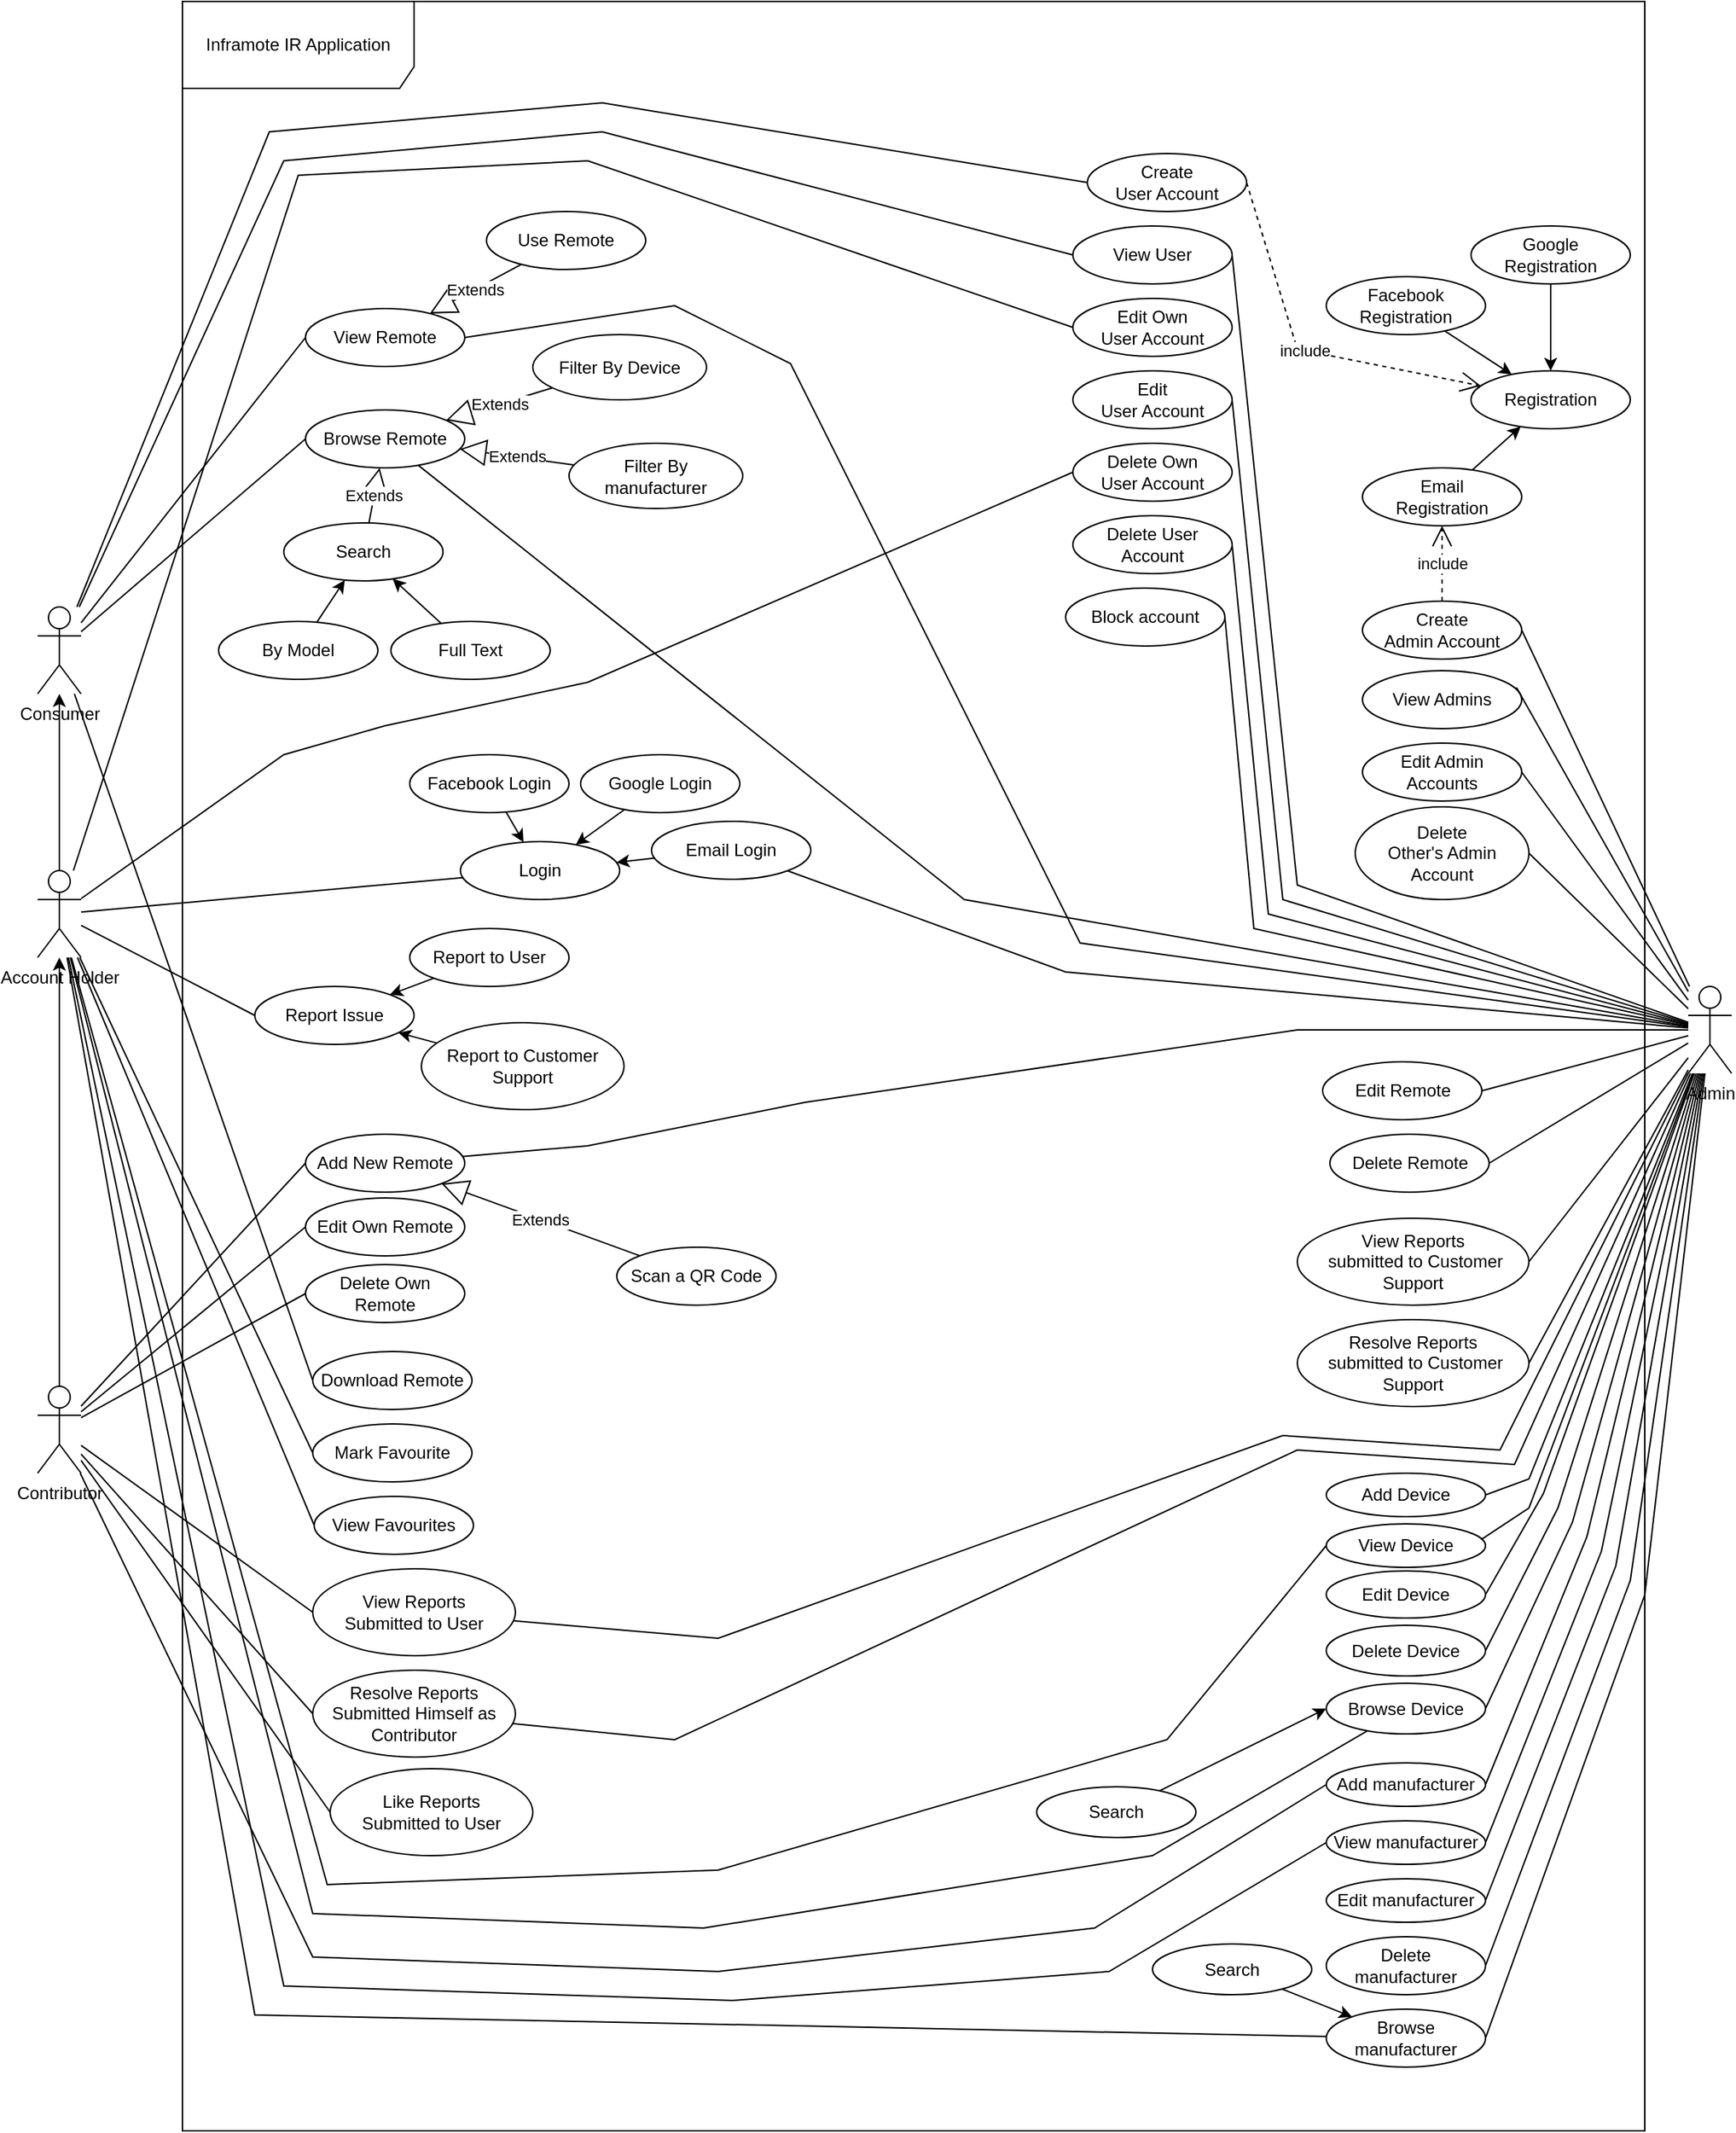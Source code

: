 <mxfile version="17.2.4" type="device"><diagram id="Ak3qt1Iv-iujcMh_apJ0" name="Use Case Diagram"><mxGraphModel dx="782" dy="1631" grid="1" gridSize="10" guides="1" tooltips="1" connect="1" arrows="1" fold="1" page="1" pageScale="1" pageWidth="850" pageHeight="1100" math="0" shadow="0"><root><mxCell id="0"/><mxCell id="1" parent="0"/><mxCell id="SDa2dwtAgqRwFm7PaFt_-41" value="Inframote IR Application" style="shape=umlFrame;whiteSpace=wrap;html=1;width=160;height=60;editable=0;movable=0;resizable=0;rotatable=0;deletable=0;connectable=0;" parent="1" vertex="1"><mxGeometry x="210" y="-590" width="1010" height="1470" as="geometry"/></mxCell><mxCell id="KiTU3vO_54sPhSNgnZaw-3" value="Account Holder" style="shape=umlActor;verticalLabelPosition=bottom;verticalAlign=top;html=1;movable=0;resizable=0;rotatable=0;deletable=0;editable=0;connectable=0;" parent="1" vertex="1"><mxGeometry x="110" y="10" width="30" height="60" as="geometry"/></mxCell><mxCell id="KiTU3vO_54sPhSNgnZaw-4" value="Admin" style="shape=umlActor;verticalLabelPosition=bottom;verticalAlign=top;html=1;movable=0;resizable=0;rotatable=0;deletable=0;editable=0;connectable=0;" parent="1" vertex="1"><mxGeometry x="1250" y="90" width="30" height="60" as="geometry"/></mxCell><mxCell id="KiTU3vO_54sPhSNgnZaw-7" value="Add New Remote" style="ellipse;whiteSpace=wrap;html=1;movable=0;resizable=0;rotatable=0;deletable=0;editable=0;connectable=0;" parent="1" vertex="1"><mxGeometry x="295" y="192" width="110" height="40" as="geometry"/></mxCell><mxCell id="9rrUKB7RTR3FsiN_rjx5-1" value="View Remote" style="ellipse;whiteSpace=wrap;html=1;movable=0;resizable=0;rotatable=0;deletable=0;editable=0;connectable=0;" parent="1" vertex="1"><mxGeometry x="295" y="-378" width="110" height="40" as="geometry"/></mxCell><mxCell id="9rrUKB7RTR3FsiN_rjx5-2" value="Report Issue" style="ellipse;whiteSpace=wrap;html=1;movable=0;resizable=0;rotatable=0;deletable=0;editable=0;connectable=0;" parent="1" vertex="1"><mxGeometry x="260" y="90" width="110" height="40" as="geometry"/></mxCell><mxCell id="9rrUKB7RTR3FsiN_rjx5-3" value="Delete Own Remote" style="ellipse;whiteSpace=wrap;html=1;movable=0;resizable=0;rotatable=0;deletable=0;editable=0;connectable=0;" parent="1" vertex="1"><mxGeometry x="295" y="282" width="110" height="40" as="geometry"/></mxCell><mxCell id="9rrUKB7RTR3FsiN_rjx5-4" value="Delete Remote" style="ellipse;whiteSpace=wrap;html=1;movable=0;resizable=0;rotatable=0;deletable=0;editable=0;connectable=0;" parent="1" vertex="1"><mxGeometry x="1002.5" y="192" width="110" height="40" as="geometry"/></mxCell><mxCell id="9rrUKB7RTR3FsiN_rjx5-5" style="edgeStyle=orthogonalEdgeStyle;rounded=0;orthogonalLoop=1;jettySize=auto;html=1;exitX=0.5;exitY=1;exitDx=0;exitDy=0;movable=0;resizable=0;rotatable=0;deletable=0;editable=0;connectable=0;" parent="1" source="9rrUKB7RTR3FsiN_rjx5-4" target="9rrUKB7RTR3FsiN_rjx5-4" edge="1"><mxGeometry relative="1" as="geometry"/></mxCell><mxCell id="9rrUKB7RTR3FsiN_rjx5-7" value="Edit Own Remote" style="ellipse;whiteSpace=wrap;html=1;movable=0;resizable=0;rotatable=0;deletable=0;editable=0;connectable=0;" parent="1" vertex="1"><mxGeometry x="295" y="236" width="110" height="40" as="geometry"/></mxCell><mxCell id="9rrUKB7RTR3FsiN_rjx5-9" value="Edit Remote" style="ellipse;whiteSpace=wrap;html=1;movable=0;resizable=0;rotatable=0;deletable=0;editable=0;connectable=0;" parent="1" vertex="1"><mxGeometry x="997.5" y="142" width="110" height="40" as="geometry"/></mxCell><mxCell id="9rrUKB7RTR3FsiN_rjx5-10" value="Browse Remote" style="ellipse;whiteSpace=wrap;html=1;movable=0;resizable=0;rotatable=0;deletable=0;editable=0;connectable=0;" parent="1" vertex="1"><mxGeometry x="295" y="-308" width="110" height="40" as="geometry"/></mxCell><mxCell id="9rrUKB7RTR3FsiN_rjx5-31" style="edgeStyle=orthogonalEdgeStyle;rounded=0;orthogonalLoop=1;jettySize=auto;html=1;" parent="1" edge="1"><mxGeometry relative="1" as="geometry"><mxPoint x="745" y="-120" as="sourcePoint"/></mxGeometry></mxCell><mxCell id="9rrUKB7RTR3FsiN_rjx5-32" style="edgeStyle=orthogonalEdgeStyle;rounded=0;orthogonalLoop=1;jettySize=auto;html=1;entryX=0.5;entryY=1;entryDx=0;entryDy=0;" parent="1" edge="1"><mxGeometry relative="1" as="geometry"><mxPoint x="745" y="-120" as="sourcePoint"/></mxGeometry></mxCell><mxCell id="9rrUKB7RTR3FsiN_rjx5-33" value="Login" style="ellipse;whiteSpace=wrap;html=1;movable=0;resizable=0;rotatable=0;deletable=0;editable=0;connectable=0;" parent="1" vertex="1"><mxGeometry x="402" y="-10" width="110" height="40" as="geometry"/></mxCell><mxCell id="9rrUKB7RTR3FsiN_rjx5-34" value="Google Login" style="ellipse;whiteSpace=wrap;html=1;movable=0;resizable=0;rotatable=0;deletable=0;editable=0;connectable=0;" parent="1" vertex="1"><mxGeometry x="485" y="-70" width="110" height="40" as="geometry"/></mxCell><mxCell id="9rrUKB7RTR3FsiN_rjx5-35" value="Email Login" style="ellipse;whiteSpace=wrap;html=1;movable=0;resizable=0;rotatable=0;deletable=0;editable=0;connectable=0;" parent="1" vertex="1"><mxGeometry x="534" y="-24" width="110" height="40" as="geometry"/></mxCell><mxCell id="9rrUKB7RTR3FsiN_rjx5-40" value="Facebook Login" style="ellipse;whiteSpace=wrap;html=1;movable=0;resizable=0;rotatable=0;deletable=0;editable=0;connectable=0;" parent="1" vertex="1"><mxGeometry x="367" y="-70" width="110" height="40" as="geometry"/></mxCell><mxCell id="9rrUKB7RTR3FsiN_rjx5-56" value="Registration" style="ellipse;whiteSpace=wrap;html=1;movable=0;resizable=0;rotatable=0;deletable=0;editable=0;connectable=0;" parent="1" vertex="1"><mxGeometry x="1100" y="-335" width="110" height="40" as="geometry"/></mxCell><mxCell id="9rrUKB7RTR3FsiN_rjx5-57" value="Google&lt;br&gt;Registration" style="ellipse;whiteSpace=wrap;html=1;movable=0;resizable=0;rotatable=0;deletable=0;editable=0;connectable=0;" parent="1" vertex="1"><mxGeometry x="1100" y="-435" width="110" height="40" as="geometry"/></mxCell><mxCell id="9rrUKB7RTR3FsiN_rjx5-58" value="Facebook Registration" style="ellipse;whiteSpace=wrap;html=1;movable=0;resizable=0;rotatable=0;deletable=0;editable=0;connectable=0;" parent="1" vertex="1"><mxGeometry x="1000" y="-400" width="110" height="40" as="geometry"/></mxCell><mxCell id="9rrUKB7RTR3FsiN_rjx5-59" value="Email&lt;br&gt;Registration" style="ellipse;whiteSpace=wrap;html=1;movable=0;resizable=0;rotatable=0;deletable=0;editable=0;connectable=0;" parent="1" vertex="1"><mxGeometry x="1025" y="-268" width="110" height="40" as="geometry"/></mxCell><mxCell id="9rrUKB7RTR3FsiN_rjx5-66" value="" style="endArrow=none;html=1;rounded=0;entryX=0;entryY=0.5;entryDx=0;entryDy=0;movable=0;resizable=0;rotatable=0;deletable=0;editable=0;connectable=0;" parent="1" source="SDa2dwtAgqRwFm7PaFt_-29" target="KiTU3vO_54sPhSNgnZaw-7" edge="1"><mxGeometry width="50" height="50" relative="1" as="geometry"><mxPoint x="220" y="90" as="sourcePoint"/><mxPoint x="300" y="150" as="targetPoint"/></mxGeometry></mxCell><mxCell id="9rrUKB7RTR3FsiN_rjx5-67" value="" style="endArrow=none;html=1;rounded=0;entryX=0;entryY=0.5;entryDx=0;entryDy=0;movable=0;resizable=0;rotatable=0;deletable=0;editable=0;connectable=0;" parent="1" source="SDa2dwtAgqRwFm7PaFt_-38" target="9rrUKB7RTR3FsiN_rjx5-1" edge="1"><mxGeometry width="50" height="50" relative="1" as="geometry"><mxPoint x="220" y="90" as="sourcePoint"/><mxPoint x="190" y="220" as="targetPoint"/></mxGeometry></mxCell><mxCell id="9rrUKB7RTR3FsiN_rjx5-68" value="" style="endArrow=none;html=1;rounded=0;entryX=0;entryY=0.5;entryDx=0;entryDy=0;movable=0;resizable=0;rotatable=0;deletable=0;editable=0;connectable=0;" parent="1" source="SDa2dwtAgqRwFm7PaFt_-29" target="9rrUKB7RTR3FsiN_rjx5-7" edge="1"><mxGeometry width="50" height="50" relative="1" as="geometry"><mxPoint x="220" y="90" as="sourcePoint"/><mxPoint x="210" y="230" as="targetPoint"/></mxGeometry></mxCell><mxCell id="9rrUKB7RTR3FsiN_rjx5-69" value="" style="endArrow=none;html=1;rounded=0;entryX=0;entryY=0.5;entryDx=0;entryDy=0;movable=0;resizable=0;rotatable=0;deletable=0;editable=0;connectable=0;" parent="1" source="SDa2dwtAgqRwFm7PaFt_-29" target="9rrUKB7RTR3FsiN_rjx5-3" edge="1"><mxGeometry width="50" height="50" relative="1" as="geometry"><mxPoint x="220" y="90" as="sourcePoint"/><mxPoint x="210" y="210" as="targetPoint"/></mxGeometry></mxCell><mxCell id="9rrUKB7RTR3FsiN_rjx5-70" value="" style="endArrow=none;html=1;rounded=0;exitX=0;exitY=0.5;exitDx=0;exitDy=0;movable=0;resizable=0;rotatable=0;deletable=0;editable=0;connectable=0;" parent="1" source="9rrUKB7RTR3FsiN_rjx5-2" target="KiTU3vO_54sPhSNgnZaw-3" edge="1"><mxGeometry width="50" height="50" relative="1" as="geometry"><mxPoint x="150" y="290" as="sourcePoint"/><mxPoint x="220" y="90" as="targetPoint"/></mxGeometry></mxCell><mxCell id="9rrUKB7RTR3FsiN_rjx5-71" value="" style="endArrow=none;html=1;rounded=0;exitX=0;exitY=0.5;exitDx=0;exitDy=0;movable=0;resizable=0;rotatable=0;deletable=0;editable=0;connectable=0;" parent="1" source="9rrUKB7RTR3FsiN_rjx5-10" target="SDa2dwtAgqRwFm7PaFt_-38" edge="1"><mxGeometry width="50" height="50" relative="1" as="geometry"><mxPoint x="170" y="350" as="sourcePoint"/><mxPoint x="140" y="-60" as="targetPoint"/></mxGeometry></mxCell><mxCell id="9rrUKB7RTR3FsiN_rjx5-74" value="Scan a QR Code" style="ellipse;whiteSpace=wrap;html=1;movable=0;resizable=0;rotatable=0;deletable=0;editable=0;connectable=0;" parent="1" vertex="1"><mxGeometry x="510" y="270" width="110" height="40" as="geometry"/></mxCell><mxCell id="9rrUKB7RTR3FsiN_rjx5-81" value="" style="endArrow=none;html=1;rounded=0;exitX=1;exitY=0.5;exitDx=0;exitDy=0;movable=0;resizable=0;rotatable=0;deletable=0;editable=0;connectable=0;" parent="1" source="9rrUKB7RTR3FsiN_rjx5-4" target="KiTU3vO_54sPhSNgnZaw-4" edge="1"><mxGeometry width="50" height="50" relative="1" as="geometry"><mxPoint x="1180" y="20" as="sourcePoint"/><mxPoint x="1210" y="120" as="targetPoint"/></mxGeometry></mxCell><mxCell id="9rrUKB7RTR3FsiN_rjx5-83" value="" style="endArrow=none;html=1;rounded=0;exitX=1;exitY=0.5;exitDx=0;exitDy=0;movable=0;resizable=0;rotatable=0;deletable=0;editable=0;connectable=0;" parent="1" source="9rrUKB7RTR3FsiN_rjx5-9" target="KiTU3vO_54sPhSNgnZaw-4" edge="1"><mxGeometry width="50" height="50" relative="1" as="geometry"><mxPoint x="1180" y="30" as="sourcePoint"/><mxPoint x="1210" y="120" as="targetPoint"/></mxGeometry></mxCell><mxCell id="9rrUKB7RTR3FsiN_rjx5-106" value="View Reports&lt;br&gt;&amp;nbsp;submitted to Customer Support" style="ellipse;whiteSpace=wrap;html=1;movable=0;resizable=0;rotatable=0;deletable=0;editable=0;connectable=0;" parent="1" vertex="1"><mxGeometry x="980" y="250" width="160" height="60" as="geometry"/></mxCell><mxCell id="9rrUKB7RTR3FsiN_rjx5-107" value="" style="endArrow=none;html=1;rounded=0;exitX=1;exitY=0.5;exitDx=0;exitDy=0;movable=0;resizable=0;rotatable=0;deletable=0;editable=0;connectable=0;" parent="1" source="9rrUKB7RTR3FsiN_rjx5-106" target="KiTU3vO_54sPhSNgnZaw-4" edge="1"><mxGeometry width="50" height="50" relative="1" as="geometry"><mxPoint x="1160" y="210" as="sourcePoint"/><mxPoint x="1210" y="120" as="targetPoint"/></mxGeometry></mxCell><mxCell id="9rrUKB7RTR3FsiN_rjx5-108" value="Download Remote" style="ellipse;whiteSpace=wrap;html=1;movable=0;resizable=0;rotatable=0;deletable=0;editable=0;connectable=0;" parent="1" vertex="1"><mxGeometry x="300" y="342" width="110" height="40" as="geometry"/></mxCell><mxCell id="9rrUKB7RTR3FsiN_rjx5-109" value="" style="endArrow=none;html=1;rounded=0;exitX=0;exitY=0.5;exitDx=0;exitDy=0;movable=0;resizable=0;rotatable=0;deletable=0;editable=0;connectable=0;" parent="1" source="9rrUKB7RTR3FsiN_rjx5-108" target="SDa2dwtAgqRwFm7PaFt_-38" edge="1"><mxGeometry width="50" height="50" relative="1" as="geometry"><mxPoint x="325.0" y="390.0" as="sourcePoint"/><mxPoint x="220" y="90" as="targetPoint"/></mxGeometry></mxCell><mxCell id="9rrUKB7RTR3FsiN_rjx5-111" value="" style="endArrow=none;html=1;rounded=0;movable=0;resizable=0;rotatable=0;deletable=0;editable=0;connectable=0;" parent="1" source="KiTU3vO_54sPhSNgnZaw-7" target="KiTU3vO_54sPhSNgnZaw-4" edge="1"><mxGeometry width="50" height="50" relative="1" as="geometry"><mxPoint x="520" y="70" as="sourcePoint"/><mxPoint x="1210" y="120" as="targetPoint"/><Array as="points"><mxPoint x="490" y="200"/><mxPoint x="640" y="170"/><mxPoint x="980" y="120"/></Array></mxGeometry></mxCell><mxCell id="9rrUKB7RTR3FsiN_rjx5-116" value="Report to User" style="ellipse;whiteSpace=wrap;html=1;movable=0;resizable=0;rotatable=0;deletable=0;editable=0;connectable=0;" parent="1" vertex="1"><mxGeometry x="367" y="50" width="110" height="40" as="geometry"/></mxCell><mxCell id="9rrUKB7RTR3FsiN_rjx5-117" value="Report to Customer Support" style="ellipse;whiteSpace=wrap;html=1;movable=0;resizable=0;rotatable=0;deletable=0;editable=0;connectable=0;" parent="1" vertex="1"><mxGeometry x="375" y="115" width="140" height="60" as="geometry"/></mxCell><mxCell id="9rrUKB7RTR3FsiN_rjx5-128" value="Mark Favourite" style="ellipse;whiteSpace=wrap;html=1;movable=0;resizable=0;rotatable=0;deletable=0;editable=0;connectable=0;" parent="1" vertex="1"><mxGeometry x="300" y="392" width="110" height="40" as="geometry"/></mxCell><mxCell id="9rrUKB7RTR3FsiN_rjx5-129" value="" style="endArrow=none;html=1;rounded=0;exitX=0;exitY=0.5;exitDx=0;exitDy=0;movable=0;resizable=0;rotatable=0;deletable=0;editable=0;connectable=0;" parent="1" source="9rrUKB7RTR3FsiN_rjx5-128" target="KiTU3vO_54sPhSNgnZaw-3" edge="1"><mxGeometry width="50" height="50" relative="1" as="geometry"><mxPoint x="170" y="280" as="sourcePoint"/><mxPoint x="220" y="90" as="targetPoint"/></mxGeometry></mxCell><mxCell id="9rrUKB7RTR3FsiN_rjx5-130" value="View Favourites" style="ellipse;whiteSpace=wrap;html=1;movable=0;resizable=0;rotatable=0;deletable=0;editable=0;connectable=0;" parent="1" vertex="1"><mxGeometry x="301" y="442" width="110" height="40" as="geometry"/></mxCell><mxCell id="9rrUKB7RTR3FsiN_rjx5-131" value="" style="endArrow=none;html=1;rounded=0;exitX=0;exitY=0.5;exitDx=0;exitDy=0;movable=0;resizable=0;rotatable=0;deletable=0;editable=0;connectable=0;" parent="1" source="9rrUKB7RTR3FsiN_rjx5-130" target="KiTU3vO_54sPhSNgnZaw-3" edge="1"><mxGeometry width="50" height="50" relative="1" as="geometry"><mxPoint x="325" y="490" as="sourcePoint"/><mxPoint x="220" y="90" as="targetPoint"/></mxGeometry></mxCell><mxCell id="9rrUKB7RTR3FsiN_rjx5-132" value="View Reports&lt;br&gt;Submitted to User" style="ellipse;whiteSpace=wrap;html=1;movable=0;resizable=0;rotatable=0;deletable=0;editable=0;connectable=0;" parent="1" vertex="1"><mxGeometry x="300" y="492" width="140" height="60" as="geometry"/></mxCell><mxCell id="9rrUKB7RTR3FsiN_rjx5-133" value="" style="endArrow=none;html=1;rounded=0;exitX=0;exitY=0.5;exitDx=0;exitDy=0;movable=0;resizable=0;rotatable=0;deletable=0;editable=0;connectable=0;" parent="1" source="9rrUKB7RTR3FsiN_rjx5-132" target="SDa2dwtAgqRwFm7PaFt_-29" edge="1"><mxGeometry width="50" height="50" relative="1" as="geometry"><mxPoint x="325.0" y="540" as="sourcePoint"/><mxPoint x="220" y="90" as="targetPoint"/></mxGeometry></mxCell><mxCell id="9rrUKB7RTR3FsiN_rjx5-134" value="Resolve Reports&lt;br&gt;Submitted Himself as Contributor" style="ellipse;whiteSpace=wrap;html=1;movable=0;resizable=0;rotatable=0;deletable=0;editable=0;connectable=0;" parent="1" vertex="1"><mxGeometry x="300" y="562" width="140" height="60" as="geometry"/></mxCell><mxCell id="9rrUKB7RTR3FsiN_rjx5-136" value="" style="endArrow=none;html=1;rounded=0;exitX=0;exitY=0.5;exitDx=0;exitDy=0;movable=0;resizable=0;rotatable=0;deletable=0;editable=0;connectable=0;" parent="1" source="9rrUKB7RTR3FsiN_rjx5-134" target="SDa2dwtAgqRwFm7PaFt_-29" edge="1"><mxGeometry width="50" height="50" relative="1" as="geometry"><mxPoint x="325.0" y="600" as="sourcePoint"/><mxPoint x="220" y="90" as="targetPoint"/></mxGeometry></mxCell><mxCell id="9rrUKB7RTR3FsiN_rjx5-137" value="Resolve Reports&lt;br&gt;&amp;nbsp;submitted to Customer Support" style="ellipse;whiteSpace=wrap;html=1;movable=0;resizable=0;rotatable=0;deletable=0;editable=0;connectable=0;" parent="1" vertex="1"><mxGeometry x="980" y="320" width="160" height="60" as="geometry"/></mxCell><mxCell id="9rrUKB7RTR3FsiN_rjx5-138" value="" style="endArrow=none;html=1;rounded=0;exitX=1;exitY=0.5;exitDx=0;exitDy=0;movable=0;resizable=0;rotatable=0;deletable=0;editable=0;connectable=0;" parent="1" source="9rrUKB7RTR3FsiN_rjx5-137" target="KiTU3vO_54sPhSNgnZaw-4" edge="1"><mxGeometry width="50" height="50" relative="1" as="geometry"><mxPoint x="1100" y="270" as="sourcePoint"/><mxPoint x="1210" y="120" as="targetPoint"/></mxGeometry></mxCell><mxCell id="9rrUKB7RTR3FsiN_rjx5-144" value="" style="endArrow=none;html=1;rounded=0;movable=0;resizable=0;rotatable=0;deletable=0;editable=0;connectable=0;" parent="1" source="9rrUKB7RTR3FsiN_rjx5-10" target="KiTU3vO_54sPhSNgnZaw-4" edge="1"><mxGeometry width="50" height="50" relative="1" as="geometry"><mxPoint x="575" y="350" as="sourcePoint"/><mxPoint x="1210" y="120" as="targetPoint"/><Array as="points"><mxPoint x="750" y="30"/></Array></mxGeometry></mxCell><mxCell id="9rrUKB7RTR3FsiN_rjx5-145" value="Add Device" style="ellipse;whiteSpace=wrap;html=1;movable=0;resizable=0;rotatable=0;deletable=0;editable=0;connectable=0;" parent="1" vertex="1"><mxGeometry x="1000" y="426" width="110" height="30" as="geometry"/></mxCell><mxCell id="9rrUKB7RTR3FsiN_rjx5-146" value="Edit Device" style="ellipse;whiteSpace=wrap;html=1;movable=0;resizable=0;rotatable=0;deletable=0;editable=0;connectable=0;" parent="1" vertex="1"><mxGeometry x="1000" y="493.5" width="110" height="32.5" as="geometry"/></mxCell><mxCell id="9rrUKB7RTR3FsiN_rjx5-147" value="&lt;span&gt;Delete Device&lt;/span&gt;" style="ellipse;whiteSpace=wrap;html=1;movable=0;resizable=0;rotatable=0;deletable=0;editable=0;connectable=0;" parent="1" vertex="1"><mxGeometry x="1000" y="531" width="110" height="35" as="geometry"/></mxCell><mxCell id="9rrUKB7RTR3FsiN_rjx5-148" value="Browse Device" style="ellipse;whiteSpace=wrap;html=1;movable=0;resizable=0;rotatable=0;deletable=0;editable=0;connectable=0;" parent="1" vertex="1"><mxGeometry x="1000" y="571" width="110" height="35" as="geometry"/></mxCell><mxCell id="9rrUKB7RTR3FsiN_rjx5-149" value="" style="endArrow=none;html=1;rounded=0;exitX=1;exitY=0.5;exitDx=0;exitDy=0;movable=0;resizable=0;rotatable=0;deletable=0;editable=0;connectable=0;" parent="1" source="9rrUKB7RTR3FsiN_rjx5-145" target="KiTU3vO_54sPhSNgnZaw-4" edge="1"><mxGeometry width="50" height="50" relative="1" as="geometry"><mxPoint x="1190" y="510" as="sourcePoint"/><mxPoint x="1210" y="120" as="targetPoint"/><Array as="points"><mxPoint x="1140" y="430"/></Array></mxGeometry></mxCell><mxCell id="9rrUKB7RTR3FsiN_rjx5-152" value="" style="endArrow=none;html=1;rounded=0;exitX=1;exitY=0.5;exitDx=0;exitDy=0;movable=0;resizable=0;rotatable=0;deletable=0;editable=0;connectable=0;" parent="1" source="9rrUKB7RTR3FsiN_rjx5-146" target="KiTU3vO_54sPhSNgnZaw-4" edge="1"><mxGeometry width="50" height="50" relative="1" as="geometry"><mxPoint x="1170" y="470" as="sourcePoint"/><mxPoint x="1210" y="120" as="targetPoint"/><Array as="points"><mxPoint x="1150" y="440"/></Array></mxGeometry></mxCell><mxCell id="9rrUKB7RTR3FsiN_rjx5-153" value="" style="endArrow=none;html=1;rounded=0;exitX=1;exitY=0.5;exitDx=0;exitDy=0;movable=0;resizable=0;rotatable=0;deletable=0;editable=0;connectable=0;" parent="1" source="9rrUKB7RTR3FsiN_rjx5-147" target="KiTU3vO_54sPhSNgnZaw-4" edge="1"><mxGeometry width="50" height="50" relative="1" as="geometry"><mxPoint x="1220" y="380" as="sourcePoint"/><mxPoint x="1210" y="120" as="targetPoint"/><Array as="points"><mxPoint x="1160" y="450"/></Array></mxGeometry></mxCell><mxCell id="9rrUKB7RTR3FsiN_rjx5-154" value="" style="endArrow=none;html=1;rounded=0;exitX=1;exitY=0.5;exitDx=0;exitDy=0;movable=0;resizable=0;rotatable=0;deletable=0;editable=0;connectable=0;" parent="1" source="9rrUKB7RTR3FsiN_rjx5-148" target="KiTU3vO_54sPhSNgnZaw-4" edge="1"><mxGeometry width="50" height="50" relative="1" as="geometry"><mxPoint x="1240" y="450" as="sourcePoint"/><mxPoint x="1210" y="120" as="targetPoint"/><Array as="points"><mxPoint x="1170" y="460"/></Array></mxGeometry></mxCell><mxCell id="9rrUKB7RTR3FsiN_rjx5-155" value="Browse&lt;br&gt;manufacturer" style="ellipse;whiteSpace=wrap;html=1;movable=0;resizable=0;rotatable=0;deletable=0;editable=0;connectable=0;" parent="1" vertex="1"><mxGeometry x="1000" y="796" width="110" height="40" as="geometry"/></mxCell><mxCell id="9rrUKB7RTR3FsiN_rjx5-156" value="Delete&lt;br&gt;manufacturer" style="ellipse;whiteSpace=wrap;html=1;movable=0;resizable=0;rotatable=0;deletable=0;editable=0;connectable=0;" parent="1" vertex="1"><mxGeometry x="1000" y="746" width="110" height="40" as="geometry"/></mxCell><mxCell id="9rrUKB7RTR3FsiN_rjx5-157" value="Edit&amp;nbsp;manufacturer" style="ellipse;whiteSpace=wrap;html=1;movable=0;resizable=0;rotatable=0;deletable=0;editable=0;connectable=0;" parent="1" vertex="1"><mxGeometry x="1000" y="706" width="110" height="30" as="geometry"/></mxCell><mxCell id="9rrUKB7RTR3FsiN_rjx5-158" value="Add&amp;nbsp;manufacturer" style="ellipse;whiteSpace=wrap;html=1;movable=0;resizable=0;rotatable=0;deletable=0;editable=0;connectable=0;" parent="1" vertex="1"><mxGeometry x="1000" y="626" width="110" height="30" as="geometry"/></mxCell><mxCell id="9rrUKB7RTR3FsiN_rjx5-159" value="" style="endArrow=none;html=1;rounded=0;exitX=1;exitY=0.5;exitDx=0;exitDy=0;movable=0;resizable=0;rotatable=0;deletable=0;editable=0;connectable=0;" parent="1" source="9rrUKB7RTR3FsiN_rjx5-158" target="KiTU3vO_54sPhSNgnZaw-4" edge="1"><mxGeometry width="50" height="50" relative="1" as="geometry"><mxPoint x="1120.66" y="641.8" as="sourcePoint"/><mxPoint x="1210" y="120" as="targetPoint"/><Array as="points"><mxPoint x="1180" y="470"/></Array></mxGeometry></mxCell><mxCell id="9rrUKB7RTR3FsiN_rjx5-160" value="" style="endArrow=none;html=1;rounded=0;exitX=1;exitY=0.5;exitDx=0;exitDy=0;movable=0;resizable=0;rotatable=0;deletable=0;editable=0;connectable=0;" parent="1" source="9rrUKB7RTR3FsiN_rjx5-157" target="KiTU3vO_54sPhSNgnZaw-4" edge="1"><mxGeometry width="50" height="50" relative="1" as="geometry"><mxPoint x="1120" y="690" as="sourcePoint"/><mxPoint x="1210" y="120" as="targetPoint"/><Array as="points"><mxPoint x="1200" y="490"/></Array></mxGeometry></mxCell><mxCell id="9rrUKB7RTR3FsiN_rjx5-161" value="" style="endArrow=none;html=1;rounded=0;exitX=1;exitY=0.5;exitDx=0;exitDy=0;movable=0;resizable=0;rotatable=0;deletable=0;editable=0;connectable=0;" parent="1" source="9rrUKB7RTR3FsiN_rjx5-156" target="KiTU3vO_54sPhSNgnZaw-4" edge="1"><mxGeometry width="50" height="50" relative="1" as="geometry"><mxPoint x="1120" y="740" as="sourcePoint"/><mxPoint x="1210" y="120" as="targetPoint"/><Array as="points"><mxPoint x="1210" y="500"/></Array></mxGeometry></mxCell><mxCell id="9rrUKB7RTR3FsiN_rjx5-162" value="" style="endArrow=none;html=1;rounded=0;exitX=1;exitY=0.5;exitDx=0;exitDy=0;movable=0;resizable=0;rotatable=0;deletable=0;editable=0;connectable=0;" parent="1" source="9rrUKB7RTR3FsiN_rjx5-155" target="KiTU3vO_54sPhSNgnZaw-4" edge="1"><mxGeometry width="50" height="50" relative="1" as="geometry"><mxPoint x="1120" y="790" as="sourcePoint"/><mxPoint x="1210" y="120" as="targetPoint"/><Array as="points"><mxPoint x="1220" y="510"/></Array></mxGeometry></mxCell><mxCell id="9rrUKB7RTR3FsiN_rjx5-163" value="" style="endArrow=none;html=1;rounded=0;movable=0;resizable=0;rotatable=0;deletable=0;editable=0;connectable=0;" parent="1" source="9rrUKB7RTR3FsiN_rjx5-148" target="KiTU3vO_54sPhSNgnZaw-3" edge="1"><mxGeometry width="50" height="50" relative="1" as="geometry"><mxPoint x="1010" y="623" as="sourcePoint"/><mxPoint x="220" y="90" as="targetPoint"/><Array as="points"><mxPoint x="880" y="690"/><mxPoint x="570" y="740"/><mxPoint x="300" y="730"/></Array></mxGeometry></mxCell><mxCell id="9rrUKB7RTR3FsiN_rjx5-164" value="" style="endArrow=none;html=1;rounded=0;exitX=0;exitY=0.5;exitDx=0;exitDy=0;movable=0;resizable=0;rotatable=0;deletable=0;editable=0;connectable=0;" parent="1" source="9rrUKB7RTR3FsiN_rjx5-158" target="SDa2dwtAgqRwFm7PaFt_-29" edge="1"><mxGeometry width="50" height="50" relative="1" as="geometry"><mxPoint x="70" y="440" as="sourcePoint"/><mxPoint x="220" y="90" as="targetPoint"/><Array as="points"><mxPoint x="840" y="740"/><mxPoint x="580" y="770"/><mxPoint x="300" y="760"/></Array></mxGeometry></mxCell><mxCell id="9rrUKB7RTR3FsiN_rjx5-165" value="Filter By Device" style="ellipse;whiteSpace=wrap;html=1;movable=0;resizable=0;rotatable=0;deletable=0;editable=0;connectable=0;" parent="1" vertex="1"><mxGeometry x="452" y="-360" width="120" height="45" as="geometry"/></mxCell><mxCell id="9rrUKB7RTR3FsiN_rjx5-166" value="Filter By&lt;br&gt;manufacturer" style="ellipse;whiteSpace=wrap;html=1;movable=0;resizable=0;rotatable=0;deletable=0;editable=0;connectable=0;" parent="1" vertex="1"><mxGeometry x="477" y="-285" width="120" height="45" as="geometry"/></mxCell><mxCell id="9rrUKB7RTR3FsiN_rjx5-182" value="" style="endArrow=none;html=1;rounded=0;movable=0;resizable=0;rotatable=0;deletable=0;editable=0;connectable=0;" parent="1" source="9rrUKB7RTR3FsiN_rjx5-155" target="KiTU3vO_54sPhSNgnZaw-3" edge="1"><mxGeometry width="50" height="50" relative="1" as="geometry"><mxPoint x="1021.388" y="702.186" as="sourcePoint"/><mxPoint x="220" y="90" as="targetPoint"/><Array as="points"><mxPoint x="260" y="800"/></Array></mxGeometry></mxCell><mxCell id="9rrUKB7RTR3FsiN_rjx5-184" value="Use Remote" style="ellipse;whiteSpace=wrap;html=1;movable=0;resizable=0;rotatable=0;deletable=0;editable=0;connectable=0;" parent="1" vertex="1"><mxGeometry x="420" y="-445" width="110" height="40" as="geometry"/></mxCell><mxCell id="9rrUKB7RTR3FsiN_rjx5-185" value="Extends" style="endArrow=block;endSize=16;endFill=0;html=1;rounded=0;movable=0;resizable=0;rotatable=0;deletable=0;editable=0;connectable=0;" parent="1" source="9rrUKB7RTR3FsiN_rjx5-184" target="9rrUKB7RTR3FsiN_rjx5-1" edge="1"><mxGeometry width="160" relative="1" as="geometry"><mxPoint x="510" y="220" as="sourcePoint"/><mxPoint x="670" y="220" as="targetPoint"/></mxGeometry></mxCell><mxCell id="9rrUKB7RTR3FsiN_rjx5-186" value="View Device" style="ellipse;whiteSpace=wrap;html=1;movable=0;resizable=0;rotatable=0;deletable=0;editable=0;connectable=0;" parent="1" vertex="1"><mxGeometry x="1000" y="461" width="110" height="30" as="geometry"/></mxCell><mxCell id="9rrUKB7RTR3FsiN_rjx5-187" value="" style="endArrow=none;html=1;rounded=0;exitX=0.973;exitY=0.36;exitDx=0;exitDy=0;exitPerimeter=0;movable=0;resizable=0;rotatable=0;deletable=0;editable=0;connectable=0;" parent="1" source="9rrUKB7RTR3FsiN_rjx5-186" target="KiTU3vO_54sPhSNgnZaw-4" edge="1"><mxGeometry width="50" height="50" relative="1" as="geometry"><mxPoint x="1120.0" y="543.75" as="sourcePoint"/><mxPoint x="1210" y="120" as="targetPoint"/><Array as="points"><mxPoint x="1140" y="450"/></Array></mxGeometry></mxCell><mxCell id="9rrUKB7RTR3FsiN_rjx5-188" value="View&amp;nbsp;manufacturer" style="ellipse;whiteSpace=wrap;html=1;movable=0;resizable=0;rotatable=0;deletable=0;editable=0;connectable=0;" parent="1" vertex="1"><mxGeometry x="1000" y="666" width="110" height="30" as="geometry"/></mxCell><mxCell id="9rrUKB7RTR3FsiN_rjx5-189" value="" style="endArrow=none;html=1;rounded=0;exitX=1;exitY=0.5;exitDx=0;exitDy=0;movable=0;resizable=0;rotatable=0;deletable=0;editable=0;connectable=0;" parent="1" source="9rrUKB7RTR3FsiN_rjx5-188" target="KiTU3vO_54sPhSNgnZaw-4" edge="1"><mxGeometry width="50" height="50" relative="1" as="geometry"><mxPoint x="1120" y="675" as="sourcePoint"/><mxPoint x="1210" y="120" as="targetPoint"/><Array as="points"><mxPoint x="1190" y="480"/></Array></mxGeometry></mxCell><mxCell id="9rrUKB7RTR3FsiN_rjx5-190" value="" style="endArrow=none;html=1;rounded=0;exitX=0;exitY=0.5;exitDx=0;exitDy=0;movable=0;resizable=0;rotatable=0;deletable=0;editable=0;connectable=0;" parent="1" source="9rrUKB7RTR3FsiN_rjx5-188" target="KiTU3vO_54sPhSNgnZaw-3" edge="1"><mxGeometry width="50" height="50" relative="1" as="geometry"><mxPoint x="1000" y="705" as="sourcePoint"/><mxPoint x="220" y="90" as="targetPoint"/><Array as="points"><mxPoint x="850" y="770"/><mxPoint x="590" y="790"/><mxPoint x="280" y="780"/></Array></mxGeometry></mxCell><mxCell id="9rrUKB7RTR3FsiN_rjx5-191" value="" style="endArrow=none;html=1;rounded=0;exitX=0;exitY=0.5;exitDx=0;exitDy=0;movable=0;resizable=0;rotatable=0;deletable=0;editable=0;connectable=0;" parent="1" source="9rrUKB7RTR3FsiN_rjx5-186" target="KiTU3vO_54sPhSNgnZaw-3" edge="1"><mxGeometry width="50" height="50" relative="1" as="geometry"><mxPoint x="1032.771" y="636.681" as="sourcePoint"/><mxPoint x="220" y="90" as="targetPoint"/><Array as="points"><mxPoint x="890" y="610"/><mxPoint x="580" y="700"/><mxPoint x="310" y="710"/></Array></mxGeometry></mxCell><mxCell id="9rrUKB7RTR3FsiN_rjx5-194" value="Create&lt;br&gt;User Account" style="ellipse;whiteSpace=wrap;html=1;movable=0;resizable=0;rotatable=0;deletable=0;editable=0;connectable=0;" parent="1" vertex="1"><mxGeometry x="835" y="-485" width="110" height="40" as="geometry"/></mxCell><mxCell id="9rrUKB7RTR3FsiN_rjx5-195" value="View User" style="ellipse;whiteSpace=wrap;html=1;movable=0;resizable=0;rotatable=0;deletable=0;editable=0;connectable=0;" parent="1" vertex="1"><mxGeometry x="825" y="-435" width="110" height="40" as="geometry"/></mxCell><mxCell id="9rrUKB7RTR3FsiN_rjx5-196" value="Delete Own&lt;br&gt;User Account" style="ellipse;whiteSpace=wrap;html=1;movable=0;resizable=0;rotatable=0;deletable=0;editable=0;connectable=0;" parent="1" vertex="1"><mxGeometry x="825" y="-285" width="110" height="40" as="geometry"/></mxCell><mxCell id="9rrUKB7RTR3FsiN_rjx5-197" value="Delete User Account" style="ellipse;whiteSpace=wrap;html=1;movable=0;resizable=0;rotatable=0;deletable=0;editable=0;connectable=0;" parent="1" vertex="1"><mxGeometry x="825" y="-235" width="110" height="40" as="geometry"/></mxCell><mxCell id="9rrUKB7RTR3FsiN_rjx5-198" value="Create&lt;br&gt;Admin Account" style="ellipse;whiteSpace=wrap;html=1;movable=0;resizable=0;rotatable=0;deletable=0;editable=0;connectable=0;" parent="1" vertex="1"><mxGeometry x="1025" y="-176" width="110" height="40" as="geometry"/></mxCell><mxCell id="9rrUKB7RTR3FsiN_rjx5-199" value="View Admins" style="ellipse;whiteSpace=wrap;html=1;movable=0;resizable=0;rotatable=0;deletable=0;editable=0;connectable=0;" parent="1" vertex="1"><mxGeometry x="1025" y="-128" width="110" height="40" as="geometry"/></mxCell><mxCell id="9rrUKB7RTR3FsiN_rjx5-200" value="Delete&lt;br&gt;Other's Admin&lt;br&gt;Account" style="ellipse;whiteSpace=wrap;html=1;movable=0;resizable=0;rotatable=0;deletable=0;editable=0;connectable=0;" parent="1" vertex="1"><mxGeometry x="1020" y="-34" width="120" height="64" as="geometry"/></mxCell><mxCell id="9rrUKB7RTR3FsiN_rjx5-201" value="Edit Admin&lt;br&gt;Accounts" style="ellipse;whiteSpace=wrap;html=1;movable=0;resizable=0;rotatable=0;deletable=0;editable=0;connectable=0;" parent="1" vertex="1"><mxGeometry x="1025" y="-78" width="110" height="40" as="geometry"/></mxCell><mxCell id="9rrUKB7RTR3FsiN_rjx5-202" value="Edit Own &lt;br&gt;User Account" style="ellipse;whiteSpace=wrap;html=1;movable=0;resizable=0;rotatable=0;deletable=0;editable=0;connectable=0;" parent="1" vertex="1"><mxGeometry x="825" y="-385" width="110" height="40" as="geometry"/></mxCell><mxCell id="9rrUKB7RTR3FsiN_rjx5-203" value="Edit &lt;br&gt;User Account" style="ellipse;whiteSpace=wrap;html=1;movable=0;resizable=0;rotatable=0;deletable=0;editable=0;connectable=0;" parent="1" vertex="1"><mxGeometry x="825" y="-335" width="110" height="40" as="geometry"/></mxCell><mxCell id="9rrUKB7RTR3FsiN_rjx5-205" value="include" style="endArrow=open;endSize=12;dashed=1;html=1;rounded=0;exitX=1;exitY=0.5;exitDx=0;exitDy=0;movable=0;resizable=0;rotatable=0;deletable=0;editable=0;connectable=0;" parent="1" source="9rrUKB7RTR3FsiN_rjx5-194" target="9rrUKB7RTR3FsiN_rjx5-56" edge="1"><mxGeometry width="160" relative="1" as="geometry"><mxPoint x="810" y="-320" as="sourcePoint"/><mxPoint x="970" y="-320" as="targetPoint"/><Array as="points"><mxPoint x="980" y="-350"/></Array></mxGeometry></mxCell><mxCell id="9rrUKB7RTR3FsiN_rjx5-206" value="include" style="endArrow=open;endSize=12;dashed=1;html=1;rounded=0;movable=0;resizable=0;rotatable=0;deletable=0;editable=0;connectable=0;" parent="1" source="9rrUKB7RTR3FsiN_rjx5-198" target="9rrUKB7RTR3FsiN_rjx5-59" edge="1"><mxGeometry width="160" relative="1" as="geometry"><mxPoint x="783.636" y="-435.766" as="sourcePoint"/><mxPoint x="911.642" y="-324.851" as="targetPoint"/></mxGeometry></mxCell><mxCell id="9rrUKB7RTR3FsiN_rjx5-208" value="" style="endArrow=none;html=1;rounded=0;movable=0;resizable=0;rotatable=0;deletable=0;editable=0;connectable=0;" parent="1" source="9rrUKB7RTR3FsiN_rjx5-35" target="KiTU3vO_54sPhSNgnZaw-4" edge="1"><mxGeometry width="50" height="50" relative="1" as="geometry"><mxPoint x="940" y="50" as="sourcePoint"/><mxPoint x="1210" y="120" as="targetPoint"/><Array as="points"><mxPoint x="820" y="80"/></Array></mxGeometry></mxCell><mxCell id="9rrUKB7RTR3FsiN_rjx5-209" value="" style="endArrow=none;html=1;rounded=0;movable=0;resizable=0;rotatable=0;deletable=0;editable=0;connectable=0;" parent="1" source="KiTU3vO_54sPhSNgnZaw-3" target="9rrUKB7RTR3FsiN_rjx5-33" edge="1"><mxGeometry width="50" height="50" relative="1" as="geometry"><mxPoint x="220" y="90" as="sourcePoint"/><mxPoint x="290" y="-130" as="targetPoint"/></mxGeometry></mxCell><mxCell id="9rrUKB7RTR3FsiN_rjx5-210" value="" style="endArrow=none;html=1;rounded=0;entryX=0;entryY=0.5;entryDx=0;entryDy=0;movable=0;resizable=0;rotatable=0;deletable=0;editable=0;connectable=0;" parent="1" source="KiTU3vO_54sPhSNgnZaw-3" target="9rrUKB7RTR3FsiN_rjx5-202" edge="1"><mxGeometry width="50" height="50" relative="1" as="geometry"><mxPoint x="220" y="91.27" as="sourcePoint"/><mxPoint x="390" y="-270" as="targetPoint"/><Array as="points"><mxPoint x="290" y="-470"/><mxPoint x="490" y="-480"/></Array></mxGeometry></mxCell><mxCell id="9rrUKB7RTR3FsiN_rjx5-211" value="" style="endArrow=none;html=1;rounded=0;entryX=0;entryY=0.5;entryDx=0;entryDy=0;movable=0;resizable=0;rotatable=0;deletable=0;editable=0;connectable=0;" parent="1" source="KiTU3vO_54sPhSNgnZaw-3" target="9rrUKB7RTR3FsiN_rjx5-196" edge="1"><mxGeometry width="50" height="50" relative="1" as="geometry"><mxPoint x="220" y="90" as="sourcePoint"/><mxPoint x="490" y="-110" as="targetPoint"/><Array as="points"><mxPoint x="280" y="-70"/><mxPoint x="350" y="-90"/><mxPoint x="490" y="-120"/></Array></mxGeometry></mxCell><mxCell id="9rrUKB7RTR3FsiN_rjx5-212" value="" style="endArrow=none;html=1;rounded=0;entryX=1;entryY=0.5;entryDx=0;entryDy=0;movable=0;resizable=0;rotatable=0;deletable=0;editable=0;connectable=0;" parent="1" source="KiTU3vO_54sPhSNgnZaw-4" target="9rrUKB7RTR3FsiN_rjx5-198" edge="1"><mxGeometry width="50" height="50" relative="1" as="geometry"><mxPoint x="1210" y="120" as="sourcePoint"/><mxPoint x="1150" y="-60" as="targetPoint"/></mxGeometry></mxCell><mxCell id="9rrUKB7RTR3FsiN_rjx5-213" value="" style="endArrow=none;html=1;rounded=0;entryX=0.967;entryY=0.29;entryDx=0;entryDy=0;entryPerimeter=0;movable=0;resizable=0;rotatable=0;deletable=0;editable=0;connectable=0;" parent="1" source="KiTU3vO_54sPhSNgnZaw-4" target="9rrUKB7RTR3FsiN_rjx5-199" edge="1"><mxGeometry width="50" height="50" relative="1" as="geometry"><mxPoint x="1210" y="120" as="sourcePoint"/><mxPoint x="1250" y="-170" as="targetPoint"/></mxGeometry></mxCell><mxCell id="9rrUKB7RTR3FsiN_rjx5-214" value="" style="endArrow=none;html=1;rounded=0;entryX=1;entryY=0.5;entryDx=0;entryDy=0;movable=0;resizable=0;rotatable=0;deletable=0;editable=0;connectable=0;" parent="1" source="KiTU3vO_54sPhSNgnZaw-4" target="9rrUKB7RTR3FsiN_rjx5-201" edge="1"><mxGeometry width="50" height="50" relative="1" as="geometry"><mxPoint x="1210" y="120.635" as="sourcePoint"/><mxPoint x="1320" y="-230" as="targetPoint"/></mxGeometry></mxCell><mxCell id="9rrUKB7RTR3FsiN_rjx5-215" value="" style="endArrow=none;html=1;rounded=0;entryX=1;entryY=0.5;entryDx=0;entryDy=0;movable=0;resizable=0;rotatable=0;deletable=0;editable=0;connectable=0;" parent="1" source="KiTU3vO_54sPhSNgnZaw-4" target="9rrUKB7RTR3FsiN_rjx5-200" edge="1"><mxGeometry width="50" height="50" relative="1" as="geometry"><mxPoint x="1210" y="120" as="sourcePoint"/><mxPoint x="1250" y="-210" as="targetPoint"/></mxGeometry></mxCell><mxCell id="9rrUKB7RTR3FsiN_rjx5-216" value="" style="endArrow=none;html=1;rounded=0;entryX=1;entryY=0.5;entryDx=0;entryDy=0;movable=0;resizable=0;rotatable=0;deletable=0;editable=0;connectable=0;" parent="1" source="KiTU3vO_54sPhSNgnZaw-4" target="9rrUKB7RTR3FsiN_rjx5-197" edge="1"><mxGeometry width="50" height="50" relative="1" as="geometry"><mxPoint x="1210" y="120" as="sourcePoint"/><mxPoint x="1180" y="-160" as="targetPoint"/><Array as="points"><mxPoint x="960" y="40"/></Array></mxGeometry></mxCell><mxCell id="9rrUKB7RTR3FsiN_rjx5-217" value="" style="endArrow=none;html=1;rounded=0;exitX=1;exitY=0.5;exitDx=0;exitDy=0;movable=0;resizable=0;rotatable=0;deletable=0;editable=0;connectable=0;" parent="1" source="9rrUKB7RTR3FsiN_rjx5-203" target="KiTU3vO_54sPhSNgnZaw-4" edge="1"><mxGeometry width="50" height="50" relative="1" as="geometry"><mxPoint x="950" y="20" as="sourcePoint"/><mxPoint x="1210" y="120" as="targetPoint"/><Array as="points"><mxPoint x="970" y="30"/></Array></mxGeometry></mxCell><mxCell id="Jn-C0AaqMeGfq4gtF5QP-1" value="" style="endArrow=none;html=1;rounded=0;exitX=1;exitY=0.5;exitDx=0;exitDy=0;movable=0;resizable=0;rotatable=0;deletable=0;editable=0;connectable=0;" parent="1" source="9rrUKB7RTR3FsiN_rjx5-195" target="KiTU3vO_54sPhSNgnZaw-4" edge="1"><mxGeometry width="50" height="50" relative="1" as="geometry"><mxPoint x="800" y="-356" as="sourcePoint"/><mxPoint x="1210" y="120" as="targetPoint"/><Array as="points"><mxPoint x="980" y="20"/></Array></mxGeometry></mxCell><mxCell id="Jn-C0AaqMeGfq4gtF5QP-2" value="" style="endArrow=none;html=1;rounded=0;entryX=0;entryY=0.5;entryDx=0;entryDy=0;movable=0;resizable=0;rotatable=0;deletable=0;editable=0;connectable=0;" parent="1" source="SDa2dwtAgqRwFm7PaFt_-38" target="9rrUKB7RTR3FsiN_rjx5-195" edge="1"><mxGeometry width="50" height="50" relative="1" as="geometry"><mxPoint x="220" y="90" as="sourcePoint"/><mxPoint x="690" y="-356" as="targetPoint"/><Array as="points"><mxPoint x="280" y="-480"/><mxPoint x="500" y="-500"/></Array></mxGeometry></mxCell><mxCell id="Jn-C0AaqMeGfq4gtF5QP-9" value="Extends" style="endArrow=block;endSize=16;endFill=0;html=1;rounded=0;movable=0;resizable=0;rotatable=0;deletable=0;editable=0;connectable=0;" parent="1" source="9rrUKB7RTR3FsiN_rjx5-74" target="KiTU3vO_54sPhSNgnZaw-7" edge="1"><mxGeometry width="160" relative="1" as="geometry"><mxPoint x="490.0" y="110.0" as="sourcePoint"/><mxPoint x="417.555" y="73.106" as="targetPoint"/></mxGeometry></mxCell><mxCell id="Jn-C0AaqMeGfq4gtF5QP-12" value="" style="endArrow=none;html=1;rounded=0;exitX=1;exitY=0.5;exitDx=0;exitDy=0;movable=0;resizable=0;rotatable=0;deletable=0;editable=0;connectable=0;" parent="1" source="9rrUKB7RTR3FsiN_rjx5-1" target="KiTU3vO_54sPhSNgnZaw-4" edge="1"><mxGeometry width="50" height="50" relative="1" as="geometry"><mxPoint x="600" y="190" as="sourcePoint"/><mxPoint x="1210" y="120" as="targetPoint"/><Array as="points"><mxPoint x="550" y="-380"/><mxPoint x="630" y="-340"/><mxPoint x="830" y="60"/></Array></mxGeometry></mxCell><mxCell id="Jn-C0AaqMeGfq4gtF5QP-16" value="" style="endArrow=none;html=1;rounded=0;movable=0;resizable=0;rotatable=0;deletable=0;editable=0;connectable=0;" parent="1" source="9rrUKB7RTR3FsiN_rjx5-132" target="KiTU3vO_54sPhSNgnZaw-4" edge="1"><mxGeometry width="50" height="50" relative="1" as="geometry"><mxPoint x="435.0" y="390" as="sourcePoint"/><mxPoint x="1210" y="120" as="targetPoint"/><Array as="points"><mxPoint x="580" y="540"/><mxPoint x="970" y="400"/><mxPoint x="1120" y="410"/></Array></mxGeometry></mxCell><mxCell id="Jn-C0AaqMeGfq4gtF5QP-17" value="" style="endArrow=none;html=1;rounded=0;movable=0;resizable=0;rotatable=0;deletable=0;editable=0;connectable=0;" parent="1" source="9rrUKB7RTR3FsiN_rjx5-134" target="KiTU3vO_54sPhSNgnZaw-4" edge="1"><mxGeometry width="50" height="50" relative="1" as="geometry"><mxPoint x="455.928" y="614.77" as="sourcePoint"/><mxPoint x="1210" y="120" as="targetPoint"/><Array as="points"><mxPoint x="550" y="610"/><mxPoint x="980" y="410"/><mxPoint x="1130" y="420"/></Array></mxGeometry></mxCell><mxCell id="fo6r4gsCoOk9ciDriWml-2" value="Block account" style="ellipse;whiteSpace=wrap;html=1;movable=0;resizable=0;rotatable=0;deletable=0;editable=0;connectable=0;" parent="1" vertex="1"><mxGeometry x="820" y="-185" width="110" height="40" as="geometry"/></mxCell><mxCell id="fo6r4gsCoOk9ciDriWml-3" value="" style="endArrow=none;html=1;rounded=0;entryX=1;entryY=0.5;entryDx=0;entryDy=0;movable=0;resizable=0;rotatable=0;deletable=0;editable=0;connectable=0;" parent="1" source="KiTU3vO_54sPhSNgnZaw-4" target="fo6r4gsCoOk9ciDriWml-2" edge="1"><mxGeometry width="50" height="50" relative="1" as="geometry"><mxPoint x="1220" y="130" as="sourcePoint"/><mxPoint x="790" y="-295" as="targetPoint"/><Array as="points"><mxPoint x="950" y="50"/></Array></mxGeometry></mxCell><mxCell id="SDa2dwtAgqRwFm7PaFt_-1" value="Search" style="ellipse;whiteSpace=wrap;html=1;movable=0;resizable=0;rotatable=0;deletable=0;editable=0;connectable=0;" parent="1" vertex="1"><mxGeometry x="280" y="-230" width="110" height="40" as="geometry"/></mxCell><mxCell id="SDa2dwtAgqRwFm7PaFt_-3" value="" style="endArrow=classic;html=1;rounded=0;movable=0;resizable=0;rotatable=0;deletable=0;editable=0;connectable=0;" parent="1" source="9rrUKB7RTR3FsiN_rjx5-117" target="9rrUKB7RTR3FsiN_rjx5-2" edge="1"><mxGeometry width="50" height="50" relative="1" as="geometry"><mxPoint x="440" y="290" as="sourcePoint"/><mxPoint x="490" y="240" as="targetPoint"/></mxGeometry></mxCell><mxCell id="SDa2dwtAgqRwFm7PaFt_-4" value="" style="endArrow=classic;html=1;rounded=0;movable=0;resizable=0;rotatable=0;deletable=0;editable=0;connectable=0;" parent="1" source="9rrUKB7RTR3FsiN_rjx5-116" target="9rrUKB7RTR3FsiN_rjx5-2" edge="1"><mxGeometry width="50" height="50" relative="1" as="geometry"><mxPoint x="470" y="250" as="sourcePoint"/><mxPoint x="520" y="200" as="targetPoint"/></mxGeometry></mxCell><mxCell id="SDa2dwtAgqRwFm7PaFt_-5" value="Extends" style="endArrow=block;endSize=16;endFill=0;html=1;rounded=0;movable=0;resizable=0;rotatable=0;deletable=0;editable=0;connectable=0;" parent="1" source="9rrUKB7RTR3FsiN_rjx5-165" target="9rrUKB7RTR3FsiN_rjx5-10" edge="1"><mxGeometry width="160" relative="1" as="geometry"><mxPoint x="440" y="360" as="sourcePoint"/><mxPoint x="600" y="360" as="targetPoint"/></mxGeometry></mxCell><mxCell id="SDa2dwtAgqRwFm7PaFt_-6" value="Extends" style="endArrow=block;endSize=16;endFill=0;html=1;rounded=0;movable=0;resizable=0;rotatable=0;deletable=0;editable=0;connectable=0;" parent="1" source="9rrUKB7RTR3FsiN_rjx5-166" target="9rrUKB7RTR3FsiN_rjx5-10" edge="1"><mxGeometry width="160" relative="1" as="geometry"><mxPoint x="750" y="350" as="sourcePoint"/><mxPoint x="910" y="350" as="targetPoint"/></mxGeometry></mxCell><mxCell id="SDa2dwtAgqRwFm7PaFt_-8" value="Extends" style="endArrow=block;endSize=16;endFill=0;html=1;rounded=0;movable=0;resizable=0;rotatable=0;deletable=0;editable=0;connectable=0;" parent="1" source="SDa2dwtAgqRwFm7PaFt_-1" target="9rrUKB7RTR3FsiN_rjx5-10" edge="1"><mxGeometry width="160" relative="1" as="geometry"><mxPoint x="470" y="410" as="sourcePoint"/><mxPoint x="630" y="410" as="targetPoint"/></mxGeometry></mxCell><mxCell id="SDa2dwtAgqRwFm7PaFt_-10" value="By Model" style="ellipse;whiteSpace=wrap;html=1;movable=0;resizable=0;rotatable=0;deletable=0;editable=0;connectable=0;" parent="1" vertex="1"><mxGeometry x="235" y="-162" width="110" height="40" as="geometry"/></mxCell><mxCell id="SDa2dwtAgqRwFm7PaFt_-11" value="Full Text" style="ellipse;whiteSpace=wrap;html=1;movable=0;resizable=0;rotatable=0;deletable=0;editable=0;connectable=0;" parent="1" vertex="1"><mxGeometry x="354" y="-162" width="110" height="40" as="geometry"/></mxCell><mxCell id="SDa2dwtAgqRwFm7PaFt_-15" value="" style="endArrow=classic;html=1;rounded=0;movable=0;resizable=0;rotatable=0;deletable=0;editable=0;connectable=0;" parent="1" source="SDa2dwtAgqRwFm7PaFt_-11" target="SDa2dwtAgqRwFm7PaFt_-1" edge="1"><mxGeometry width="50" height="50" relative="1" as="geometry"><mxPoint x="480" y="550" as="sourcePoint"/><mxPoint x="530" y="500" as="targetPoint"/></mxGeometry></mxCell><mxCell id="SDa2dwtAgqRwFm7PaFt_-16" value="" style="endArrow=classic;html=1;rounded=0;movable=0;resizable=0;rotatable=0;deletable=0;editable=0;connectable=0;" parent="1" source="SDa2dwtAgqRwFm7PaFt_-10" target="SDa2dwtAgqRwFm7PaFt_-1" edge="1"><mxGeometry width="50" height="50" relative="1" as="geometry"><mxPoint x="480" y="560" as="sourcePoint"/><mxPoint x="530" y="510" as="targetPoint"/></mxGeometry></mxCell><mxCell id="SDa2dwtAgqRwFm7PaFt_-17" value="" style="endArrow=classic;html=1;rounded=0;movable=0;resizable=0;rotatable=0;deletable=0;editable=0;connectable=0;" parent="1" source="9rrUKB7RTR3FsiN_rjx5-35" target="9rrUKB7RTR3FsiN_rjx5-33" edge="1"><mxGeometry width="50" height="50" relative="1" as="geometry"><mxPoint x="520" y="-50" as="sourcePoint"/><mxPoint x="570" y="-100" as="targetPoint"/></mxGeometry></mxCell><mxCell id="SDa2dwtAgqRwFm7PaFt_-18" value="" style="endArrow=classic;html=1;rounded=0;movable=0;resizable=0;rotatable=0;deletable=0;editable=0;connectable=0;" parent="1" source="9rrUKB7RTR3FsiN_rjx5-40" target="9rrUKB7RTR3FsiN_rjx5-33" edge="1"><mxGeometry width="50" height="50" relative="1" as="geometry"><mxPoint x="602.107" y="-90.992" as="sourcePoint"/><mxPoint x="648.084" y="-39.031" as="targetPoint"/></mxGeometry></mxCell><mxCell id="SDa2dwtAgqRwFm7PaFt_-19" value="" style="endArrow=classic;html=1;rounded=0;movable=0;resizable=0;rotatable=0;deletable=0;editable=0;connectable=0;" parent="1" source="9rrUKB7RTR3FsiN_rjx5-34" target="9rrUKB7RTR3FsiN_rjx5-33" edge="1"><mxGeometry width="50" height="50" relative="1" as="geometry"><mxPoint x="665" y="-130" as="sourcePoint"/><mxPoint x="665" y="-40" as="targetPoint"/></mxGeometry></mxCell><mxCell id="SDa2dwtAgqRwFm7PaFt_-20" value="" style="endArrow=classic;html=1;rounded=0;movable=0;resizable=0;rotatable=0;deletable=0;editable=0;connectable=0;" parent="1" source="9rrUKB7RTR3FsiN_rjx5-59" target="9rrUKB7RTR3FsiN_rjx5-56" edge="1"><mxGeometry width="50" height="50" relative="1" as="geometry"><mxPoint x="930" y="-350" as="sourcePoint"/><mxPoint x="980" y="-400" as="targetPoint"/></mxGeometry></mxCell><mxCell id="SDa2dwtAgqRwFm7PaFt_-21" value="" style="endArrow=classic;html=1;rounded=0;movable=0;resizable=0;rotatable=0;deletable=0;editable=0;connectable=0;" parent="1" source="9rrUKB7RTR3FsiN_rjx5-58" target="9rrUKB7RTR3FsiN_rjx5-56" edge="1"><mxGeometry width="50" height="50" relative="1" as="geometry"><mxPoint x="902.107" y="-390.992" as="sourcePoint"/><mxPoint x="948.084" y="-339.031" as="targetPoint"/></mxGeometry></mxCell><mxCell id="SDa2dwtAgqRwFm7PaFt_-22" value="" style="endArrow=classic;html=1;rounded=0;movable=0;resizable=0;rotatable=0;deletable=0;editable=0;connectable=0;" parent="1" source="9rrUKB7RTR3FsiN_rjx5-57" target="9rrUKB7RTR3FsiN_rjx5-56" edge="1"><mxGeometry width="50" height="50" relative="1" as="geometry"><mxPoint x="987.33" y="-469.32" as="sourcePoint"/><mxPoint x="967.949" y="-339.971" as="targetPoint"/></mxGeometry></mxCell><mxCell id="SDa2dwtAgqRwFm7PaFt_-24" value="Search" style="ellipse;whiteSpace=wrap;html=1;movable=0;resizable=0;rotatable=0;deletable=0;editable=0;connectable=0;" parent="1" vertex="1"><mxGeometry x="800" y="642.5" width="110" height="35" as="geometry"/></mxCell><mxCell id="SDa2dwtAgqRwFm7PaFt_-25" value="" style="endArrow=classic;html=1;rounded=0;entryX=0;entryY=0.5;entryDx=0;entryDy=0;movable=0;resizable=0;rotatable=0;deletable=0;editable=0;connectable=0;" parent="1" source="SDa2dwtAgqRwFm7PaFt_-24" target="9rrUKB7RTR3FsiN_rjx5-148" edge="1"><mxGeometry width="50" height="50" relative="1" as="geometry"><mxPoint x="920" y="620" as="sourcePoint"/><mxPoint x="970" y="570" as="targetPoint"/></mxGeometry></mxCell><mxCell id="SDa2dwtAgqRwFm7PaFt_-26" value="Search" style="ellipse;whiteSpace=wrap;html=1;movable=0;resizable=0;rotatable=0;deletable=0;editable=0;connectable=0;" parent="1" vertex="1"><mxGeometry x="880" y="751" width="110" height="35" as="geometry"/></mxCell><mxCell id="SDa2dwtAgqRwFm7PaFt_-27" value="" style="endArrow=classic;html=1;rounded=0;movable=0;resizable=0;rotatable=0;deletable=0;editable=0;connectable=0;" parent="1" source="SDa2dwtAgqRwFm7PaFt_-26" target="9rrUKB7RTR3FsiN_rjx5-155" edge="1"><mxGeometry width="50" height="50" relative="1" as="geometry"><mxPoint x="878.297" y="813.879" as="sourcePoint"/><mxPoint x="1011.709" y="770.002" as="targetPoint"/></mxGeometry></mxCell><mxCell id="SDa2dwtAgqRwFm7PaFt_-29" value="Contributor" style="shape=umlActor;verticalLabelPosition=bottom;verticalAlign=top;html=1;movable=0;resizable=0;rotatable=0;deletable=0;editable=0;connectable=0;" parent="1" vertex="1"><mxGeometry x="110" y="366" width="30" height="60" as="geometry"/></mxCell><mxCell id="SDa2dwtAgqRwFm7PaFt_-33" value="" style="endArrow=none;html=1;rounded=0;entryX=0;entryY=0.5;entryDx=0;entryDy=0;movable=0;resizable=0;rotatable=0;deletable=0;editable=0;connectable=0;" parent="1" source="SDa2dwtAgqRwFm7PaFt_-38" target="9rrUKB7RTR3FsiN_rjx5-194" edge="1"><mxGeometry width="50" height="50" relative="1" as="geometry"><mxPoint x="210" y="-250" as="sourcePoint"/><mxPoint x="260" y="-300" as="targetPoint"/><Array as="points"><mxPoint x="270" y="-500"/><mxPoint x="500" y="-520"/></Array></mxGeometry></mxCell><mxCell id="SDa2dwtAgqRwFm7PaFt_-38" value="Consumer" style="shape=umlActor;verticalLabelPosition=bottom;verticalAlign=top;html=1;movable=0;resizable=0;rotatable=0;deletable=0;editable=0;connectable=0;" parent="1" vertex="1"><mxGeometry x="110" y="-172" width="30" height="60" as="geometry"/></mxCell><mxCell id="j6GPGNMp6eTsvL9VQ8eY-1" value="" style="endArrow=classic;html=1;rounded=0;movable=0;resizable=0;rotatable=0;deletable=0;editable=0;connectable=0;" parent="1" source="KiTU3vO_54sPhSNgnZaw-3" target="SDa2dwtAgqRwFm7PaFt_-38" edge="1"><mxGeometry width="50" height="50" relative="1" as="geometry"><mxPoint x="100" y="-10" as="sourcePoint"/><mxPoint x="-60" y="-180" as="targetPoint"/></mxGeometry></mxCell><mxCell id="j6GPGNMp6eTsvL9VQ8eY-2" value="" style="endArrow=classic;html=1;rounded=0;movable=0;resizable=0;rotatable=0;deletable=0;editable=0;connectable=0;" parent="1" source="SDa2dwtAgqRwFm7PaFt_-29" target="KiTU3vO_54sPhSNgnZaw-3" edge="1"><mxGeometry width="50" height="50" relative="1" as="geometry"><mxPoint x="124.41" y="230" as="sourcePoint"/><mxPoint x="124.41" y="108" as="targetPoint"/></mxGeometry></mxCell><mxCell id="DqGy23ZNfalRThYOHpfF-1" value="Like Reports&lt;br&gt;Submitted to User" style="ellipse;whiteSpace=wrap;html=1;movable=0;resizable=0;rotatable=0;deletable=0;editable=0;connectable=0;" parent="1" vertex="1"><mxGeometry x="312" y="630" width="140" height="60" as="geometry"/></mxCell><mxCell id="DqGy23ZNfalRThYOHpfF-2" value="" style="endArrow=none;html=1;rounded=0;entryX=0;entryY=0.5;entryDx=0;entryDy=0;movable=0;resizable=0;rotatable=0;deletable=0;editable=0;connectable=0;" parent="1" source="SDa2dwtAgqRwFm7PaFt_-29" target="DqGy23ZNfalRThYOHpfF-1" edge="1"><mxGeometry width="50" height="50" relative="1" as="geometry"><mxPoint x="60" y="640" as="sourcePoint"/><mxPoint x="110" y="590" as="targetPoint"/></mxGeometry></mxCell></root></mxGraphModel></diagram></mxfile>